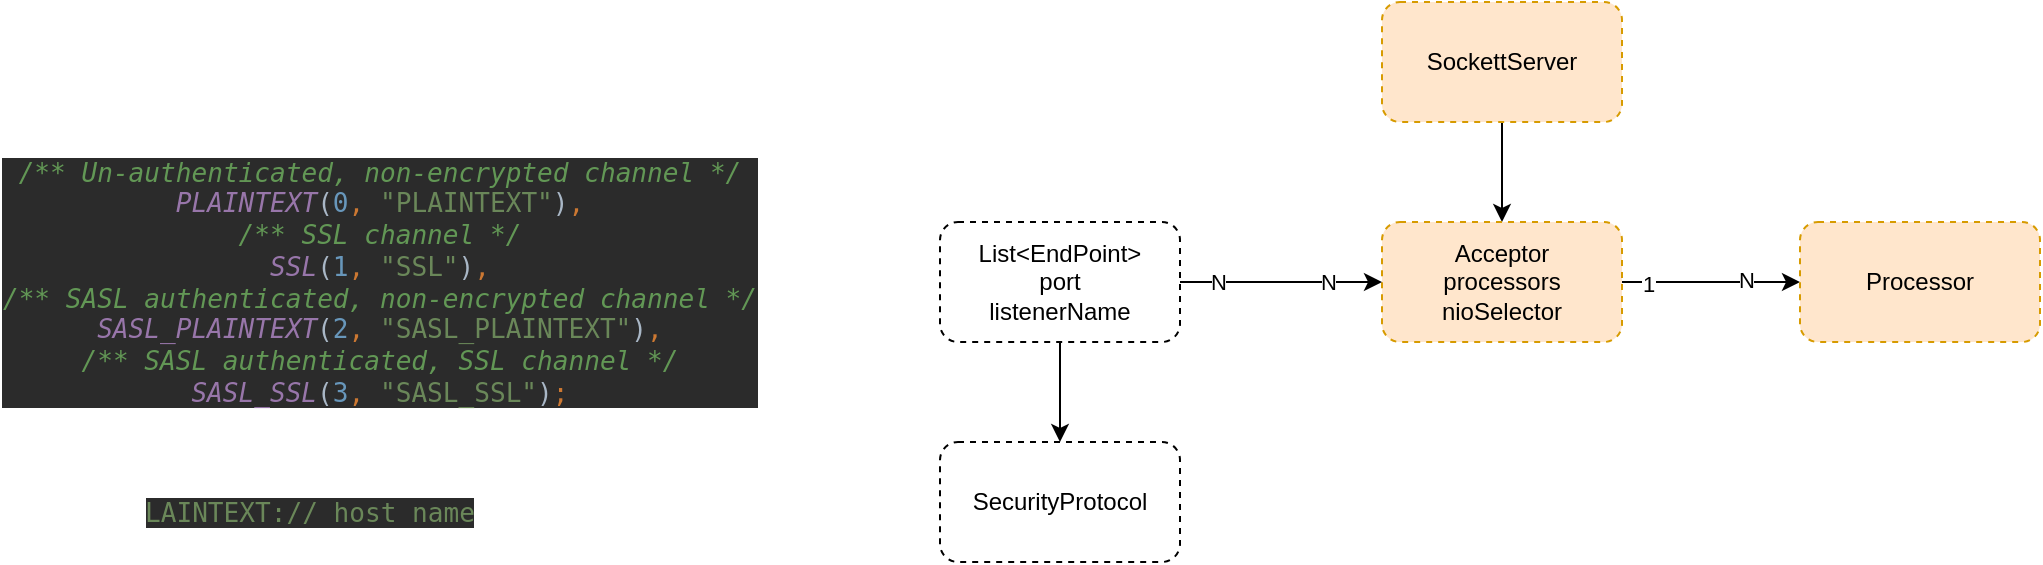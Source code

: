 <mxfile version="17.2.1" type="github">
  <diagram id="C5RBs43oDa-KdzZeNtuy" name="Page-1">
    <mxGraphModel dx="1845" dy="723" grid="1" gridSize="10" guides="1" tooltips="1" connect="1" arrows="1" fold="1" page="1" pageScale="1" pageWidth="827" pageHeight="1169" math="0" shadow="0">
      <root>
        <mxCell id="WIyWlLk6GJQsqaUBKTNV-0" />
        <mxCell id="WIyWlLk6GJQsqaUBKTNV-1" parent="WIyWlLk6GJQsqaUBKTNV-0" />
        <mxCell id="iAQoYBFVYf5Ss27A-3ti-35" value="" style="edgeStyle=orthogonalEdgeStyle;rounded=0;orthogonalLoop=1;jettySize=auto;html=1;" edge="1" parent="WIyWlLk6GJQsqaUBKTNV-1" source="iAQoYBFVYf5Ss27A-3ti-15" target="iAQoYBFVYf5Ss27A-3ti-21">
          <mxGeometry relative="1" as="geometry" />
        </mxCell>
        <mxCell id="iAQoYBFVYf5Ss27A-3ti-15" value="SockettServer" style="rounded=1;whiteSpace=wrap;html=1;shadow=0;glass=0;dashed=1;sketch=0;fillColor=#ffe6cc;strokeColor=#d79b00;" vertex="1" parent="WIyWlLk6GJQsqaUBKTNV-1">
          <mxGeometry x="441" y="30" width="120" height="60" as="geometry" />
        </mxCell>
        <mxCell id="iAQoYBFVYf5Ss27A-3ti-32" value="" style="edgeStyle=orthogonalEdgeStyle;rounded=0;orthogonalLoop=1;jettySize=auto;html=1;" edge="1" parent="WIyWlLk6GJQsqaUBKTNV-1" source="iAQoYBFVYf5Ss27A-3ti-21" target="iAQoYBFVYf5Ss27A-3ti-22">
          <mxGeometry relative="1" as="geometry" />
        </mxCell>
        <mxCell id="iAQoYBFVYf5Ss27A-3ti-33" value="N" style="edgeLabel;html=1;align=center;verticalAlign=middle;resizable=0;points=[];" vertex="1" connectable="0" parent="iAQoYBFVYf5Ss27A-3ti-32">
          <mxGeometry x="0.378" y="1" relative="1" as="geometry">
            <mxPoint as="offset" />
          </mxGeometry>
        </mxCell>
        <mxCell id="iAQoYBFVYf5Ss27A-3ti-34" value="1" style="edgeLabel;html=1;align=center;verticalAlign=middle;resizable=0;points=[];" vertex="1" connectable="0" parent="iAQoYBFVYf5Ss27A-3ti-32">
          <mxGeometry x="-0.711" y="-1" relative="1" as="geometry">
            <mxPoint as="offset" />
          </mxGeometry>
        </mxCell>
        <mxCell id="iAQoYBFVYf5Ss27A-3ti-21" value="Acceptor&lt;br&gt;processors&lt;br&gt;nioSelector" style="rounded=1;whiteSpace=wrap;html=1;shadow=0;glass=0;dashed=1;sketch=0;fillColor=#ffe6cc;strokeColor=#d79b00;" vertex="1" parent="WIyWlLk6GJQsqaUBKTNV-1">
          <mxGeometry x="441" y="140" width="120" height="60" as="geometry" />
        </mxCell>
        <mxCell id="iAQoYBFVYf5Ss27A-3ti-22" value="Processor" style="rounded=1;whiteSpace=wrap;html=1;shadow=0;glass=0;dashed=1;sketch=0;fillColor=#ffe6cc;strokeColor=#d79b00;" vertex="1" parent="WIyWlLk6GJQsqaUBKTNV-1">
          <mxGeometry x="650" y="140" width="120" height="60" as="geometry" />
        </mxCell>
        <mxCell id="iAQoYBFVYf5Ss27A-3ti-23" value="&lt;pre style=&quot;background-color: rgb(43 , 43 , 43) ; color: rgb(169 , 183 , 198) ; font-family: &amp;#34;jetbrains mono&amp;#34; , monospace ; font-size: 9.8pt&quot;&gt;&lt;span style=&quot;color: rgb(98 , 151 , 85) ; font-style: italic&quot;&gt;/** Un-authenticated, non-encrypted channel */&lt;br&gt;&lt;/span&gt;&lt;span style=&quot;color: rgb(152 , 118 , 170) ; font-style: italic&quot;&gt;PLAINTEXT&lt;/span&gt;(&lt;span style=&quot;color: rgb(104 , 151 , 187)&quot;&gt;0&lt;/span&gt;&lt;span style=&quot;color: rgb(204 , 120 , 50)&quot;&gt;, &lt;/span&gt;&lt;span style=&quot;color: rgb(106 , 135 , 89)&quot;&gt;&quot;PLAINTEXT&quot;&lt;/span&gt;)&lt;span style=&quot;color: rgb(204 , 120 , 50)&quot;&gt;,&lt;br&gt;&lt;/span&gt;&lt;span style=&quot;color: rgb(98 , 151 , 85) ; font-style: italic&quot;&gt;/** SSL channel */&lt;br&gt;&lt;/span&gt;&lt;span style=&quot;color: rgb(152 , 118 , 170) ; font-style: italic&quot;&gt;SSL&lt;/span&gt;(&lt;span style=&quot;color: rgb(104 , 151 , 187)&quot;&gt;1&lt;/span&gt;&lt;span style=&quot;color: rgb(204 , 120 , 50)&quot;&gt;, &lt;/span&gt;&lt;span style=&quot;color: rgb(106 , 135 , 89)&quot;&gt;&quot;SSL&quot;&lt;/span&gt;)&lt;span style=&quot;color: rgb(204 , 120 , 50)&quot;&gt;,&lt;br&gt;&lt;/span&gt;&lt;span style=&quot;color: rgb(98 , 151 , 85) ; font-style: italic&quot;&gt;/** SASL authenticated, non-encrypted channel */&lt;br&gt;&lt;/span&gt;&lt;span style=&quot;color: rgb(152 , 118 , 170) ; font-style: italic&quot;&gt;SASL_PLAINTEXT&lt;/span&gt;(&lt;span style=&quot;color: rgb(104 , 151 , 187)&quot;&gt;2&lt;/span&gt;&lt;span style=&quot;color: rgb(204 , 120 , 50)&quot;&gt;, &lt;/span&gt;&lt;span style=&quot;color: rgb(106 , 135 , 89)&quot;&gt;&quot;SASL_PLAINTEXT&quot;&lt;/span&gt;)&lt;span style=&quot;color: rgb(204 , 120 , 50)&quot;&gt;,&lt;br&gt;&lt;/span&gt;&lt;span style=&quot;color: rgb(98 , 151 , 85) ; font-style: italic&quot;&gt;/** SASL authenticated, SSL channel */&lt;br&gt;&lt;/span&gt;&lt;span style=&quot;color: rgb(152 , 118 , 170) ; font-style: italic&quot;&gt;SASL_SSL&lt;/span&gt;(&lt;span style=&quot;color: rgb(104 , 151 , 187)&quot;&gt;3&lt;/span&gt;&lt;span style=&quot;color: rgb(204 , 120 , 50)&quot;&gt;, &lt;/span&gt;&lt;span style=&quot;color: rgb(106 , 135 , 89)&quot;&gt;&quot;SASL_SSL&quot;&lt;/span&gt;)&lt;span style=&quot;color: rgb(204 , 120 , 50)&quot;&gt;;&lt;/span&gt;&lt;/pre&gt;" style="text;html=1;strokeColor=none;fillColor=none;align=center;verticalAlign=middle;whiteSpace=wrap;rounded=0;shadow=0;glass=0;dashed=1;sketch=0;" vertex="1" parent="WIyWlLk6GJQsqaUBKTNV-1">
          <mxGeometry x="-250" y="90" width="380" height="160" as="geometry" />
        </mxCell>
        <mxCell id="iAQoYBFVYf5Ss27A-3ti-25" value="&lt;pre style=&quot;background-color: rgb(43 , 43 , 43) ; color: rgb(169 , 183 , 198) ; font-family: &amp;#34;jetbrains mono&amp;#34; , monospace ; font-size: 9.8pt&quot;&gt;&lt;span style=&quot;color: rgb(106 , 135 , 89)&quot;&gt;LAINTEXT:// host name&lt;/span&gt;&lt;/pre&gt;" style="text;html=1;strokeColor=none;fillColor=none;align=center;verticalAlign=middle;whiteSpace=wrap;rounded=0;shadow=0;glass=0;dashed=1;sketch=0;" vertex="1" parent="WIyWlLk6GJQsqaUBKTNV-1">
          <mxGeometry x="-190" y="270" width="190" height="30" as="geometry" />
        </mxCell>
        <mxCell id="iAQoYBFVYf5Ss27A-3ti-28" value="" style="edgeStyle=orthogonalEdgeStyle;rounded=0;orthogonalLoop=1;jettySize=auto;html=1;" edge="1" parent="WIyWlLk6GJQsqaUBKTNV-1" source="iAQoYBFVYf5Ss27A-3ti-26" target="iAQoYBFVYf5Ss27A-3ti-27">
          <mxGeometry relative="1" as="geometry" />
        </mxCell>
        <mxCell id="iAQoYBFVYf5Ss27A-3ti-29" value="" style="edgeStyle=orthogonalEdgeStyle;rounded=0;orthogonalLoop=1;jettySize=auto;html=1;" edge="1" parent="WIyWlLk6GJQsqaUBKTNV-1" source="iAQoYBFVYf5Ss27A-3ti-26" target="iAQoYBFVYf5Ss27A-3ti-21">
          <mxGeometry relative="1" as="geometry" />
        </mxCell>
        <mxCell id="iAQoYBFVYf5Ss27A-3ti-30" value="N" style="edgeLabel;html=1;align=center;verticalAlign=middle;resizable=0;points=[];" vertex="1" connectable="0" parent="iAQoYBFVYf5Ss27A-3ti-29">
          <mxGeometry x="-0.56" y="-1" relative="1" as="geometry">
            <mxPoint x="52" y="-1" as="offset" />
          </mxGeometry>
        </mxCell>
        <mxCell id="iAQoYBFVYf5Ss27A-3ti-31" value="N" style="edgeLabel;html=1;align=center;verticalAlign=middle;resizable=0;points=[];" vertex="1" connectable="0" parent="iAQoYBFVYf5Ss27A-3ti-29">
          <mxGeometry x="-0.62" relative="1" as="geometry">
            <mxPoint as="offset" />
          </mxGeometry>
        </mxCell>
        <mxCell id="iAQoYBFVYf5Ss27A-3ti-26" value="List&amp;lt;EndPoint&amp;gt;&lt;br&gt;port&lt;br&gt;listenerName" style="rounded=1;whiteSpace=wrap;html=1;shadow=0;glass=0;dashed=1;sketch=0;" vertex="1" parent="WIyWlLk6GJQsqaUBKTNV-1">
          <mxGeometry x="220" y="140" width="120" height="60" as="geometry" />
        </mxCell>
        <mxCell id="iAQoYBFVYf5Ss27A-3ti-27" value="SecurityProtocol" style="rounded=1;whiteSpace=wrap;html=1;shadow=0;glass=0;dashed=1;sketch=0;" vertex="1" parent="WIyWlLk6GJQsqaUBKTNV-1">
          <mxGeometry x="220" y="250" width="120" height="60" as="geometry" />
        </mxCell>
      </root>
    </mxGraphModel>
  </diagram>
</mxfile>
